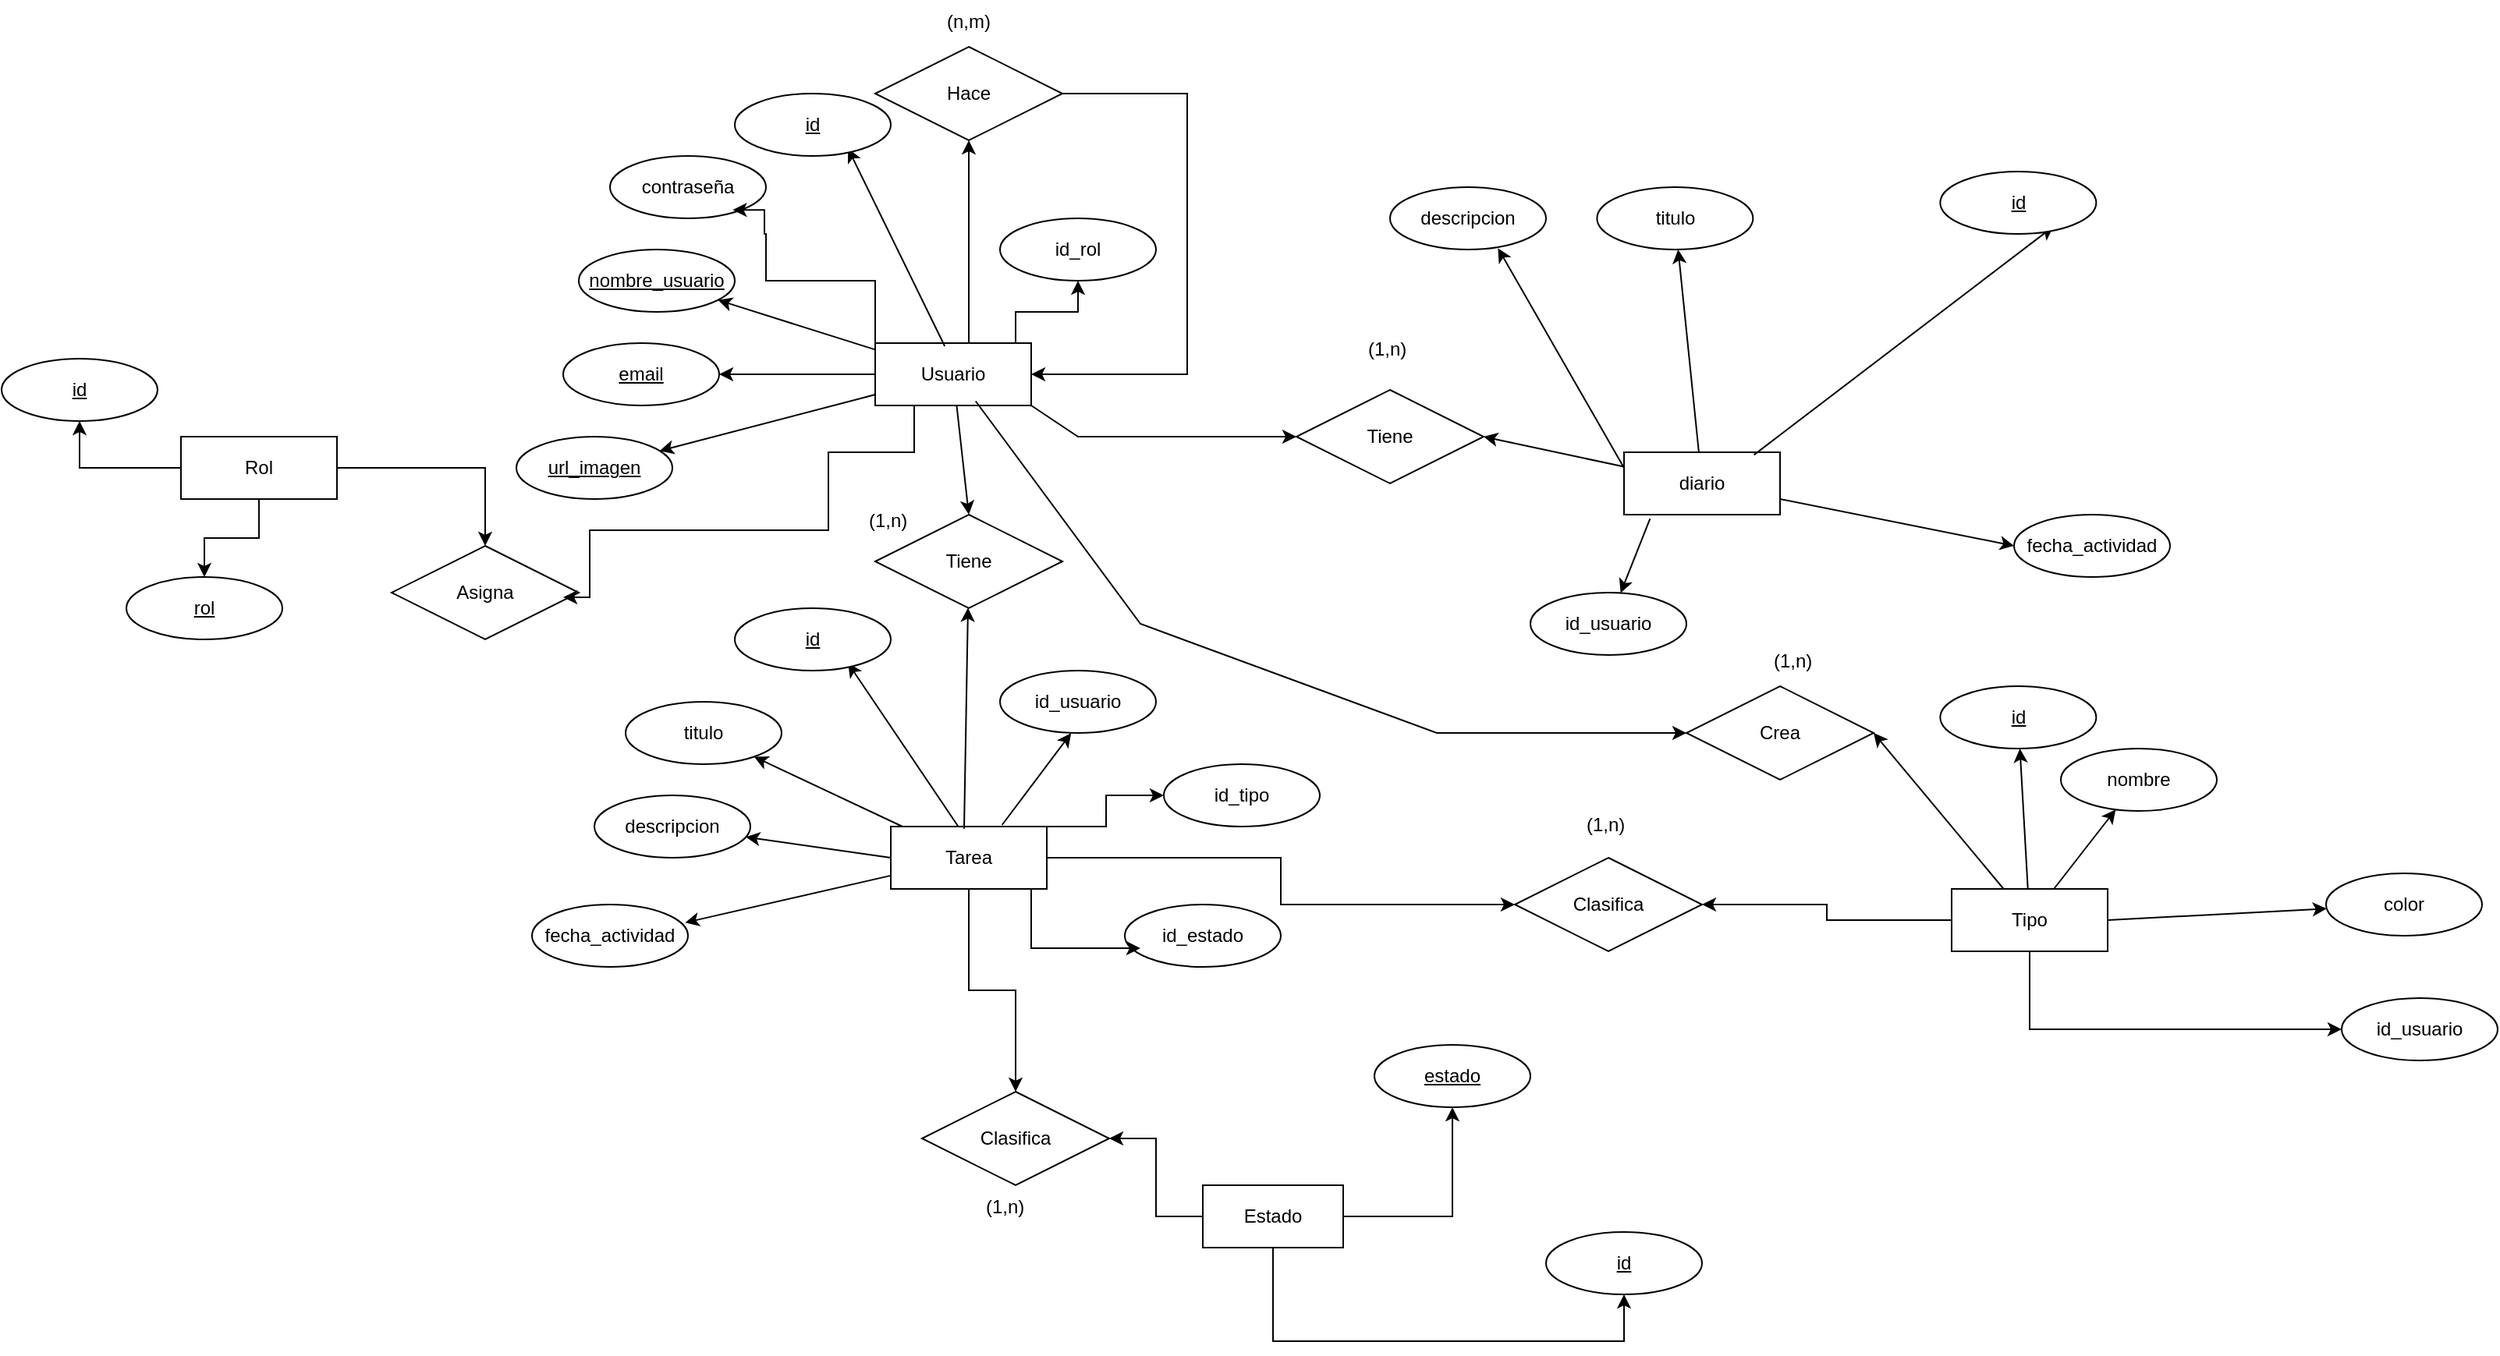 <mxfile version="26.0.3">
  <diagram id="R2lEEEUBdFMjLlhIrx00" name="Page-1">
    <mxGraphModel dx="603" dy="323" grid="1" gridSize="10" guides="1" tooltips="1" connect="1" arrows="1" fold="1" page="1" pageScale="1" pageWidth="850" pageHeight="1100" math="0" shadow="0" extFonts="Permanent Marker^https://fonts.googleapis.com/css?family=Permanent+Marker">
      <root>
        <mxCell id="0" />
        <mxCell id="1" parent="0" />
        <mxCell id="SbTGMap7O2Ixag9LzvXe-46" style="edgeStyle=orthogonalEdgeStyle;rounded=0;orthogonalLoop=1;jettySize=auto;html=1;" parent="1" source="lFk9IerQNJr3fiCkYtgy-4" target="SbTGMap7O2Ixag9LzvXe-45" edge="1">
          <mxGeometry relative="1" as="geometry">
            <Array as="points">
              <mxPoint x="960" y="310" />
              <mxPoint x="1000" y="310" />
            </Array>
          </mxGeometry>
        </mxCell>
        <mxCell id="lFk9IerQNJr3fiCkYtgy-4" value="Usuario" style="whiteSpace=wrap;html=1;align=center;" parent="1" vertex="1">
          <mxGeometry x="870" y="330" width="100" height="40" as="geometry" />
        </mxCell>
        <mxCell id="lFk9IerQNJr3fiCkYtgy-6" value="" style="endArrow=classic;html=1;rounded=0;" parent="1" source="lFk9IerQNJr3fiCkYtgy-4" target="NmL-R6ynL0MaM2KYXEnL-1" edge="1">
          <mxGeometry width="50" height="50" relative="1" as="geometry">
            <mxPoint x="920" y="480" as="sourcePoint" />
            <mxPoint x="784.839" y="294.346" as="targetPoint" />
          </mxGeometry>
        </mxCell>
        <mxCell id="lFk9IerQNJr3fiCkYtgy-11" value="" style="endArrow=classic;html=1;rounded=0;exitX=0.446;exitY=0.05;exitDx=0;exitDy=0;entryX=0.726;entryY=0.88;entryDx=0;entryDy=0;exitPerimeter=0;entryPerimeter=0;" parent="1" source="lFk9IerQNJr3fiCkYtgy-4" target="lFk9IerQNJr3fiCkYtgy-12" edge="1">
          <mxGeometry width="50" height="50" relative="1" as="geometry">
            <mxPoint x="890" y="450" as="sourcePoint" />
            <mxPoint x="940" y="400" as="targetPoint" />
          </mxGeometry>
        </mxCell>
        <mxCell id="lFk9IerQNJr3fiCkYtgy-12" value="id" style="ellipse;whiteSpace=wrap;html=1;align=center;fontStyle=4;" parent="1" vertex="1">
          <mxGeometry x="780" y="170" width="100" height="40" as="geometry" />
        </mxCell>
        <mxCell id="lFk9IerQNJr3fiCkYtgy-13" value="url_imagen" style="ellipse;whiteSpace=wrap;html=1;align=center;fontStyle=4;" parent="1" vertex="1">
          <mxGeometry x="640" y="390" width="100" height="40" as="geometry" />
        </mxCell>
        <mxCell id="lFk9IerQNJr3fiCkYtgy-14" value="" style="endArrow=classic;html=1;rounded=0;" parent="1" source="lFk9IerQNJr3fiCkYtgy-4" target="lFk9IerQNJr3fiCkYtgy-13" edge="1">
          <mxGeometry width="50" height="50" relative="1" as="geometry">
            <mxPoint x="930" y="380" as="sourcePoint" />
            <mxPoint x="880" y="510" as="targetPoint" />
          </mxGeometry>
        </mxCell>
        <mxCell id="lFk9IerQNJr3fiCkYtgy-16" value="" style="endArrow=classic;html=1;rounded=0;exitX=0;exitY=0.5;exitDx=0;exitDy=0;" parent="1" source="lFk9IerQNJr3fiCkYtgy-4" target="SbTGMap7O2Ixag9LzvXe-36" edge="1">
          <mxGeometry width="50" height="50" relative="1" as="geometry">
            <mxPoint x="860" y="350" as="sourcePoint" />
            <mxPoint x="779.308" y="343.315" as="targetPoint" />
          </mxGeometry>
        </mxCell>
        <mxCell id="lFk9IerQNJr3fiCkYtgy-18" value="Hace" style="shape=rhombus;perimeter=rhombusPerimeter;whiteSpace=wrap;html=1;align=center;" parent="1" vertex="1">
          <mxGeometry x="870" y="140" width="120" height="60" as="geometry" />
        </mxCell>
        <mxCell id="lFk9IerQNJr3fiCkYtgy-19" value="(n,m)" style="text;strokeColor=none;fillColor=none;spacingLeft=4;spacingRight=4;overflow=hidden;rotatable=0;points=[[0,0.5],[1,0.5]];portConstraint=eastwest;fontSize=12;whiteSpace=wrap;html=1;" parent="1" vertex="1">
          <mxGeometry x="910" y="110" width="40" height="30" as="geometry" />
        </mxCell>
        <mxCell id="lFk9IerQNJr3fiCkYtgy-20" value="" style="endArrow=classic;html=1;rounded=0;entryX=0.5;entryY=1;entryDx=0;entryDy=0;" parent="1" target="lFk9IerQNJr3fiCkYtgy-18" edge="1">
          <mxGeometry width="50" height="50" relative="1" as="geometry">
            <mxPoint x="930" y="330" as="sourcePoint" />
            <mxPoint x="980" y="280" as="targetPoint" />
          </mxGeometry>
        </mxCell>
        <mxCell id="lFk9IerQNJr3fiCkYtgy-21" value="" style="endArrow=classic;html=1;rounded=0;entryX=1;entryY=0.5;entryDx=0;entryDy=0;" parent="1" source="lFk9IerQNJr3fiCkYtgy-18" target="lFk9IerQNJr3fiCkYtgy-4" edge="1">
          <mxGeometry width="50" height="50" relative="1" as="geometry">
            <mxPoint x="990" y="220" as="sourcePoint" />
            <mxPoint x="1070" y="360" as="targetPoint" />
            <Array as="points">
              <mxPoint x="1070" y="170" />
              <mxPoint x="1070" y="350" />
            </Array>
          </mxGeometry>
        </mxCell>
        <mxCell id="lFk9IerQNJr3fiCkYtgy-22" value="titulo" style="ellipse;whiteSpace=wrap;html=1;align=center;" parent="1" vertex="1">
          <mxGeometry x="710" y="560" width="100" height="40" as="geometry" />
        </mxCell>
        <mxCell id="lFk9IerQNJr3fiCkYtgy-23" value="" style="endArrow=classic;html=1;rounded=0;" parent="1" source="lFk9IerQNJr3fiCkYtgy-32" target="lFk9IerQNJr3fiCkYtgy-22" edge="1">
          <mxGeometry width="50" height="50" relative="1" as="geometry">
            <mxPoint x="930" y="780" as="sourcePoint" />
            <mxPoint x="980" y="730" as="targetPoint" />
          </mxGeometry>
        </mxCell>
        <mxCell id="lFk9IerQNJr3fiCkYtgy-25" value="" style="endArrow=classic;html=1;rounded=0;exitX=0.446;exitY=0.05;exitDx=0;exitDy=0;entryX=0.726;entryY=0.88;entryDx=0;entryDy=0;exitPerimeter=0;entryPerimeter=0;" parent="1" source="lFk9IerQNJr3fiCkYtgy-32" target="lFk9IerQNJr3fiCkYtgy-31" edge="1">
          <mxGeometry width="50" height="50" relative="1" as="geometry">
            <mxPoint x="900" y="750" as="sourcePoint" />
            <mxPoint x="950" y="700" as="targetPoint" />
          </mxGeometry>
        </mxCell>
        <mxCell id="lFk9IerQNJr3fiCkYtgy-26" value="" style="endArrow=classic;html=1;rounded=0;entryX=0.982;entryY=0.29;entryDx=0;entryDy=0;entryPerimeter=0;" parent="1" source="lFk9IerQNJr3fiCkYtgy-32" target="lFk9IerQNJr3fiCkYtgy-34" edge="1">
          <mxGeometry width="50" height="50" relative="1" as="geometry">
            <mxPoint x="940" y="680" as="sourcePoint" />
            <mxPoint x="743.994" y="700.496" as="targetPoint" />
          </mxGeometry>
        </mxCell>
        <mxCell id="lFk9IerQNJr3fiCkYtgy-27" value="descripcion" style="ellipse;whiteSpace=wrap;html=1;align=center;" parent="1" vertex="1">
          <mxGeometry x="690" y="620" width="100" height="40" as="geometry" />
        </mxCell>
        <mxCell id="lFk9IerQNJr3fiCkYtgy-28" value="" style="endArrow=classic;html=1;rounded=0;exitX=0;exitY=0.5;exitDx=0;exitDy=0;" parent="1" source="lFk9IerQNJr3fiCkYtgy-32" target="lFk9IerQNJr3fiCkYtgy-27" edge="1">
          <mxGeometry width="50" height="50" relative="1" as="geometry">
            <mxPoint x="870" y="650" as="sourcePoint" />
            <mxPoint x="805" y="604" as="targetPoint" />
          </mxGeometry>
        </mxCell>
        <mxCell id="lFk9IerQNJr3fiCkYtgy-31" value="id" style="ellipse;whiteSpace=wrap;html=1;align=center;fontStyle=4;" parent="1" vertex="1">
          <mxGeometry x="780" y="500" width="100" height="40" as="geometry" />
        </mxCell>
        <mxCell id="SbTGMap7O2Ixag9LzvXe-13" style="edgeStyle=orthogonalEdgeStyle;rounded=0;orthogonalLoop=1;jettySize=auto;html=1;exitX=1;exitY=0.5;exitDx=0;exitDy=0;" parent="1" source="lFk9IerQNJr3fiCkYtgy-32" target="SbTGMap7O2Ixag9LzvXe-12" edge="1">
          <mxGeometry relative="1" as="geometry" />
        </mxCell>
        <mxCell id="SbTGMap7O2Ixag9LzvXe-16" style="edgeStyle=orthogonalEdgeStyle;rounded=0;orthogonalLoop=1;jettySize=auto;html=1;" parent="1" source="lFk9IerQNJr3fiCkYtgy-32" target="SbTGMap7O2Ixag9LzvXe-15" edge="1">
          <mxGeometry relative="1" as="geometry" />
        </mxCell>
        <mxCell id="SbTGMap7O2Ixag9LzvXe-32" style="edgeStyle=orthogonalEdgeStyle;rounded=0;orthogonalLoop=1;jettySize=auto;html=1;" parent="1" source="lFk9IerQNJr3fiCkYtgy-32" target="SbTGMap7O2Ixag9LzvXe-31" edge="1">
          <mxGeometry relative="1" as="geometry">
            <Array as="points">
              <mxPoint x="1018" y="640" />
              <mxPoint x="1018" y="620" />
            </Array>
          </mxGeometry>
        </mxCell>
        <mxCell id="lFk9IerQNJr3fiCkYtgy-32" value="Tarea" style="whiteSpace=wrap;html=1;align=center;" parent="1" vertex="1">
          <mxGeometry x="880" y="640" width="100" height="40" as="geometry" />
        </mxCell>
        <mxCell id="lFk9IerQNJr3fiCkYtgy-34" value="fecha_actividad" style="ellipse;whiteSpace=wrap;html=1;align=center;" parent="1" vertex="1">
          <mxGeometry x="650" y="690" width="100" height="40" as="geometry" />
        </mxCell>
        <mxCell id="lFk9IerQNJr3fiCkYtgy-40" value="Tiene" style="shape=rhombus;perimeter=rhombusPerimeter;whiteSpace=wrap;html=1;align=center;" parent="1" vertex="1">
          <mxGeometry x="870" y="440" width="120" height="60" as="geometry" />
        </mxCell>
        <mxCell id="lFk9IerQNJr3fiCkYtgy-41" value="" style="endArrow=classic;html=1;rounded=0;exitX=0.47;exitY=0.035;exitDx=0;exitDy=0;exitPerimeter=0;" parent="1" source="lFk9IerQNJr3fiCkYtgy-32" target="lFk9IerQNJr3fiCkYtgy-40" edge="1">
          <mxGeometry width="50" height="50" relative="1" as="geometry">
            <mxPoint x="935" y="640" as="sourcePoint" />
            <mxPoint x="935" y="510" as="targetPoint" />
          </mxGeometry>
        </mxCell>
        <mxCell id="lFk9IerQNJr3fiCkYtgy-42" value="" style="endArrow=classic;html=1;rounded=0;entryX=0.5;entryY=0;entryDx=0;entryDy=0;" parent="1" source="lFk9IerQNJr3fiCkYtgy-4" target="lFk9IerQNJr3fiCkYtgy-40" edge="1">
          <mxGeometry width="50" height="50" relative="1" as="geometry">
            <mxPoint x="940" y="340" as="sourcePoint" />
            <mxPoint x="940" y="210" as="targetPoint" />
          </mxGeometry>
        </mxCell>
        <mxCell id="lFk9IerQNJr3fiCkYtgy-43" value="Crea" style="shape=rhombus;perimeter=rhombusPerimeter;whiteSpace=wrap;html=1;align=center;" parent="1" vertex="1">
          <mxGeometry x="1390" y="550" width="120" height="60" as="geometry" />
        </mxCell>
        <mxCell id="lFk9IerQNJr3fiCkYtgy-44" value="(1,n)" style="text;strokeColor=none;fillColor=none;spacingLeft=4;spacingRight=4;overflow=hidden;rotatable=0;points=[[0,0.5],[1,0.5]];portConstraint=eastwest;fontSize=12;whiteSpace=wrap;html=1;" parent="1" vertex="1">
          <mxGeometry x="860" y="430" width="40" height="30" as="geometry" />
        </mxCell>
        <mxCell id="lFk9IerQNJr3fiCkYtgy-45" value="" style="endArrow=classic;html=1;rounded=0;entryX=0;entryY=0.5;entryDx=0;entryDy=0;exitX=0.644;exitY=0.931;exitDx=0;exitDy=0;exitPerimeter=0;" parent="1" source="lFk9IerQNJr3fiCkYtgy-4" target="lFk9IerQNJr3fiCkYtgy-43" edge="1">
          <mxGeometry width="50" height="50" relative="1" as="geometry">
            <mxPoint x="1100" y="510" as="sourcePoint" />
            <mxPoint x="1444" y="290" as="targetPoint" />
            <Array as="points">
              <mxPoint x="1040" y="510" />
              <mxPoint x="1230" y="580" />
            </Array>
          </mxGeometry>
        </mxCell>
        <mxCell id="SbTGMap7O2Ixag9LzvXe-14" style="edgeStyle=orthogonalEdgeStyle;rounded=0;orthogonalLoop=1;jettySize=auto;html=1;" parent="1" source="lFk9IerQNJr3fiCkYtgy-48" target="SbTGMap7O2Ixag9LzvXe-12" edge="1">
          <mxGeometry relative="1" as="geometry" />
        </mxCell>
        <mxCell id="SbTGMap7O2Ixag9LzvXe-26" style="edgeStyle=orthogonalEdgeStyle;rounded=0;orthogonalLoop=1;jettySize=auto;html=1;entryX=0;entryY=0.5;entryDx=0;entryDy=0;" parent="1" source="lFk9IerQNJr3fiCkYtgy-48" target="SbTGMap7O2Ixag9LzvXe-37" edge="1">
          <mxGeometry relative="1" as="geometry">
            <mxPoint x="1810" y="770" as="targetPoint" />
            <Array as="points">
              <mxPoint x="1610" y="770" />
            </Array>
          </mxGeometry>
        </mxCell>
        <mxCell id="lFk9IerQNJr3fiCkYtgy-48" value="Tipo" style="whiteSpace=wrap;html=1;align=center;" parent="1" vertex="1">
          <mxGeometry x="1560" y="680" width="100" height="40" as="geometry" />
        </mxCell>
        <mxCell id="lFk9IerQNJr3fiCkYtgy-49" value="" style="endArrow=classic;html=1;rounded=0;exitX=1;exitY=0.5;exitDx=0;exitDy=0;" parent="1" source="lFk9IerQNJr3fiCkYtgy-48" target="lFk9IerQNJr3fiCkYtgy-50" edge="1">
          <mxGeometry width="50" height="50" relative="1" as="geometry">
            <mxPoint x="1395" y="710" as="sourcePoint" />
            <mxPoint x="1330" y="664" as="targetPoint" />
          </mxGeometry>
        </mxCell>
        <mxCell id="lFk9IerQNJr3fiCkYtgy-50" value="color" style="ellipse;whiteSpace=wrap;html=1;align=center;" parent="1" vertex="1">
          <mxGeometry x="1800" y="670" width="100" height="40" as="geometry" />
        </mxCell>
        <mxCell id="lFk9IerQNJr3fiCkYtgy-51" value="nombre" style="ellipse;whiteSpace=wrap;html=1;align=center;" parent="1" vertex="1">
          <mxGeometry x="1630" y="590" width="100" height="40" as="geometry" />
        </mxCell>
        <mxCell id="lFk9IerQNJr3fiCkYtgy-52" value="" style="endArrow=classic;html=1;rounded=0;" parent="1" source="lFk9IerQNJr3fiCkYtgy-48" target="lFk9IerQNJr3fiCkYtgy-51" edge="1">
          <mxGeometry width="50" height="50" relative="1" as="geometry">
            <mxPoint x="1455" y="840" as="sourcePoint" />
            <mxPoint x="1505" y="790" as="targetPoint" />
          </mxGeometry>
        </mxCell>
        <mxCell id="lFk9IerQNJr3fiCkYtgy-53" value="id" style="ellipse;whiteSpace=wrap;html=1;align=center;fontStyle=4;" parent="1" vertex="1">
          <mxGeometry x="1552.68" y="550" width="100" height="40" as="geometry" />
        </mxCell>
        <mxCell id="lFk9IerQNJr3fiCkYtgy-54" value="" style="endArrow=classic;html=1;rounded=0;" parent="1" source="lFk9IerQNJr3fiCkYtgy-48" target="lFk9IerQNJr3fiCkYtgy-53" edge="1">
          <mxGeometry width="50" height="50" relative="1" as="geometry">
            <mxPoint x="1423" y="710" as="sourcePoint" />
            <mxPoint x="1327" y="665" as="targetPoint" />
          </mxGeometry>
        </mxCell>
        <mxCell id="lFk9IerQNJr3fiCkYtgy-57" value="" style="endArrow=classic;html=1;rounded=0;entryX=1;entryY=0.5;entryDx=0;entryDy=0;" parent="1" source="lFk9IerQNJr3fiCkYtgy-48" target="lFk9IerQNJr3fiCkYtgy-43" edge="1">
          <mxGeometry width="50" height="50" relative="1" as="geometry">
            <mxPoint x="1447" y="451" as="sourcePoint" />
            <mxPoint x="1455" y="600" as="targetPoint" />
          </mxGeometry>
        </mxCell>
        <mxCell id="lFk9IerQNJr3fiCkYtgy-58" value="(1,n)" style="text;strokeColor=none;fillColor=none;spacingLeft=4;spacingRight=4;overflow=hidden;rotatable=0;points=[[0,0.5],[1,0.5]];portConstraint=eastwest;fontSize=12;whiteSpace=wrap;html=1;" parent="1" vertex="1">
          <mxGeometry x="1440" y="520" width="40" height="30" as="geometry" />
        </mxCell>
        <mxCell id="lFk9IerQNJr3fiCkYtgy-60" value="diario" style="whiteSpace=wrap;html=1;align=center;" parent="1" vertex="1">
          <mxGeometry x="1350" y="400" width="100" height="40" as="geometry" />
        </mxCell>
        <mxCell id="lFk9IerQNJr3fiCkYtgy-62" value="fecha_actividad" style="ellipse;whiteSpace=wrap;html=1;align=center;" parent="1" vertex="1">
          <mxGeometry x="1600" y="440" width="100" height="40" as="geometry" />
        </mxCell>
        <mxCell id="lFk9IerQNJr3fiCkYtgy-63" value="" style="endArrow=classic;html=1;rounded=0;entryX=0;entryY=0.5;entryDx=0;entryDy=0;" parent="1" source="lFk9IerQNJr3fiCkYtgy-60" target="lFk9IerQNJr3fiCkYtgy-62" edge="1">
          <mxGeometry width="50" height="50" relative="1" as="geometry">
            <mxPoint x="1432.68" y="400" as="sourcePoint" />
            <mxPoint x="1236.674" y="420.496" as="targetPoint" />
          </mxGeometry>
        </mxCell>
        <mxCell id="lFk9IerQNJr3fiCkYtgy-65" value="descripcion" style="ellipse;whiteSpace=wrap;html=1;align=center;" parent="1" vertex="1">
          <mxGeometry x="1200" y="230" width="100" height="40" as="geometry" />
        </mxCell>
        <mxCell id="lFk9IerQNJr3fiCkYtgy-66" value="titulo" style="ellipse;whiteSpace=wrap;html=1;align=center;" parent="1" vertex="1">
          <mxGeometry x="1332.68" y="230" width="100" height="40" as="geometry" />
        </mxCell>
        <mxCell id="lFk9IerQNJr3fiCkYtgy-67" value="" style="endArrow=classic;html=1;rounded=0;" parent="1" source="lFk9IerQNJr3fiCkYtgy-60" target="lFk9IerQNJr3fiCkYtgy-66" edge="1">
          <mxGeometry width="50" height="50" relative="1" as="geometry">
            <mxPoint x="1422.68" y="500" as="sourcePoint" />
            <mxPoint x="1472.68" y="450" as="targetPoint" />
          </mxGeometry>
        </mxCell>
        <mxCell id="lFk9IerQNJr3fiCkYtgy-68" value="" style="endArrow=classic;html=1;rounded=0;exitX=0.833;exitY=0.042;exitDx=0;exitDy=0;entryX=0.726;entryY=0.88;entryDx=0;entryDy=0;exitPerimeter=0;entryPerimeter=0;" parent="1" source="lFk9IerQNJr3fiCkYtgy-60" target="lFk9IerQNJr3fiCkYtgy-69" edge="1">
          <mxGeometry width="50" height="50" relative="1" as="geometry">
            <mxPoint x="1392.68" y="470" as="sourcePoint" />
            <mxPoint x="1442.68" y="420" as="targetPoint" />
          </mxGeometry>
        </mxCell>
        <mxCell id="lFk9IerQNJr3fiCkYtgy-69" value="id" style="ellipse;whiteSpace=wrap;html=1;align=center;fontStyle=4;" parent="1" vertex="1">
          <mxGeometry x="1552.68" y="220" width="100" height="40" as="geometry" />
        </mxCell>
        <mxCell id="lFk9IerQNJr3fiCkYtgy-70" value="" style="endArrow=classic;html=1;rounded=0;exitX=0;exitY=0.25;exitDx=0;exitDy=0;entryX=0.692;entryY=0.979;entryDx=0;entryDy=0;entryPerimeter=0;" parent="1" source="lFk9IerQNJr3fiCkYtgy-60" target="lFk9IerQNJr3fiCkYtgy-65" edge="1">
          <mxGeometry width="50" height="50" relative="1" as="geometry">
            <mxPoint x="1390.68" y="370" as="sourcePoint" />
            <mxPoint x="1269.999" y="258.762" as="targetPoint" />
          </mxGeometry>
        </mxCell>
        <mxCell id="lFk9IerQNJr3fiCkYtgy-72" value="" style="endArrow=classic;html=1;rounded=0;entryX=0.456;entryY=1.003;entryDx=0;entryDy=0;exitX=0.713;exitY=-0.025;exitDx=0;exitDy=0;entryPerimeter=0;exitPerimeter=0;" parent="1" source="lFk9IerQNJr3fiCkYtgy-32" target="SbTGMap7O2Ixag9LzvXe-28" edge="1">
          <mxGeometry width="50" height="50" relative="1" as="geometry">
            <mxPoint x="935" y="652" as="sourcePoint" />
            <mxPoint x="994.854" y="584.226" as="targetPoint" />
          </mxGeometry>
        </mxCell>
        <mxCell id="lFk9IerQNJr3fiCkYtgy-74" value="" style="endArrow=classic;html=1;rounded=0;exitX=0.167;exitY=1.063;exitDx=0;exitDy=0;exitPerimeter=0;" parent="1" source="lFk9IerQNJr3fiCkYtgy-60" target="SbTGMap7O2Ixag9LzvXe-33" edge="1">
          <mxGeometry width="50" height="50" relative="1" as="geometry">
            <mxPoint x="1382.68" y="401" as="sourcePoint" />
            <mxPoint x="1344.38" y="487.52" as="targetPoint" />
          </mxGeometry>
        </mxCell>
        <mxCell id="lFk9IerQNJr3fiCkYtgy-75" value="Tiene" style="shape=rhombus;perimeter=rhombusPerimeter;whiteSpace=wrap;html=1;align=center;" parent="1" vertex="1">
          <mxGeometry x="1140" y="360" width="120" height="60" as="geometry" />
        </mxCell>
        <mxCell id="lFk9IerQNJr3fiCkYtgy-76" value="" style="endArrow=classic;html=1;rounded=0;exitX=1;exitY=1;exitDx=0;exitDy=0;" parent="1" source="lFk9IerQNJr3fiCkYtgy-4" target="lFk9IerQNJr3fiCkYtgy-75" edge="1">
          <mxGeometry width="50" height="50" relative="1" as="geometry">
            <mxPoint x="932" y="380" as="sourcePoint" />
            <mxPoint x="1120" y="420" as="targetPoint" />
            <Array as="points">
              <mxPoint x="1000" y="390" />
            </Array>
          </mxGeometry>
        </mxCell>
        <mxCell id="lFk9IerQNJr3fiCkYtgy-77" value="" style="endArrow=classic;html=1;rounded=0;entryX=1;entryY=0.5;entryDx=0;entryDy=0;" parent="1" source="lFk9IerQNJr3fiCkYtgy-60" target="lFk9IerQNJr3fiCkYtgy-75" edge="1">
          <mxGeometry width="50" height="50" relative="1" as="geometry">
            <mxPoint x="932" y="380" as="sourcePoint" />
            <mxPoint x="940" y="450" as="targetPoint" />
          </mxGeometry>
        </mxCell>
        <mxCell id="SbTGMap7O2Ixag9LzvXe-12" value="Clasifica" style="shape=rhombus;perimeter=rhombusPerimeter;whiteSpace=wrap;html=1;align=center;" parent="1" vertex="1">
          <mxGeometry x="1280" y="660" width="120" height="60" as="geometry" />
        </mxCell>
        <mxCell id="SbTGMap7O2Ixag9LzvXe-15" value="Clasifica" style="shape=rhombus;perimeter=rhombusPerimeter;whiteSpace=wrap;html=1;align=center;" parent="1" vertex="1">
          <mxGeometry x="900" y="810" width="120" height="60" as="geometry" />
        </mxCell>
        <mxCell id="SbTGMap7O2Ixag9LzvXe-18" style="edgeStyle=orthogonalEdgeStyle;rounded=0;orthogonalLoop=1;jettySize=auto;html=1;" parent="1" source="SbTGMap7O2Ixag9LzvXe-17" target="SbTGMap7O2Ixag9LzvXe-15" edge="1">
          <mxGeometry relative="1" as="geometry" />
        </mxCell>
        <mxCell id="SbTGMap7O2Ixag9LzvXe-19" style="edgeStyle=orthogonalEdgeStyle;rounded=0;orthogonalLoop=1;jettySize=auto;html=1;entryX=0.5;entryY=1;entryDx=0;entryDy=0;" parent="1" source="SbTGMap7O2Ixag9LzvXe-17" target="NmL-R6ynL0MaM2KYXEnL-3" edge="1">
          <mxGeometry relative="1" as="geometry">
            <mxPoint x="1230" y="830" as="targetPoint" />
          </mxGeometry>
        </mxCell>
        <mxCell id="SbTGMap7O2Ixag9LzvXe-23" style="edgeStyle=orthogonalEdgeStyle;rounded=0;orthogonalLoop=1;jettySize=auto;html=1;entryX=0.5;entryY=1;entryDx=0;entryDy=0;" parent="1" source="SbTGMap7O2Ixag9LzvXe-17" target="SbTGMap7O2Ixag9LzvXe-21" edge="1">
          <mxGeometry relative="1" as="geometry">
            <mxPoint x="1150" y="970" as="targetPoint" />
            <Array as="points">
              <mxPoint x="1125" y="970" />
              <mxPoint x="1350" y="970" />
            </Array>
          </mxGeometry>
        </mxCell>
        <mxCell id="SbTGMap7O2Ixag9LzvXe-17" value="Estado" style="whiteSpace=wrap;html=1;align=center;" parent="1" vertex="1">
          <mxGeometry x="1080" y="870" width="90" height="40" as="geometry" />
        </mxCell>
        <mxCell id="SbTGMap7O2Ixag9LzvXe-21" value="id" style="ellipse;whiteSpace=wrap;html=1;align=center;fontStyle=4;" parent="1" vertex="1">
          <mxGeometry x="1300.0" y="900" width="100" height="40" as="geometry" />
        </mxCell>
        <mxCell id="SbTGMap7O2Ixag9LzvXe-24" value="(1,n)" style="text;strokeColor=none;fillColor=none;spacingLeft=4;spacingRight=4;overflow=hidden;rotatable=0;points=[[0,0.5],[1,0.5]];portConstraint=eastwest;fontSize=12;whiteSpace=wrap;html=1;" parent="1" vertex="1">
          <mxGeometry x="935" y="870" width="40" height="30" as="geometry" />
        </mxCell>
        <mxCell id="SbTGMap7O2Ixag9LzvXe-28" value="id_usuario" style="ellipse;whiteSpace=wrap;html=1;align=center;" parent="1" vertex="1">
          <mxGeometry x="950" y="540" width="100" height="40" as="geometry" />
        </mxCell>
        <mxCell id="SbTGMap7O2Ixag9LzvXe-29" value="id_estado" style="ellipse;whiteSpace=wrap;html=1;align=center;" parent="1" vertex="1">
          <mxGeometry x="1030" y="690" width="100" height="40" as="geometry" />
        </mxCell>
        <mxCell id="SbTGMap7O2Ixag9LzvXe-30" style="edgeStyle=orthogonalEdgeStyle;rounded=0;orthogonalLoop=1;jettySize=auto;html=1;entryX=0.1;entryY=0.7;entryDx=0;entryDy=0;entryPerimeter=0;" parent="1" source="lFk9IerQNJr3fiCkYtgy-32" target="SbTGMap7O2Ixag9LzvXe-29" edge="1">
          <mxGeometry relative="1" as="geometry">
            <Array as="points">
              <mxPoint x="970" y="718" />
            </Array>
          </mxGeometry>
        </mxCell>
        <mxCell id="SbTGMap7O2Ixag9LzvXe-31" value="id_tipo" style="ellipse;whiteSpace=wrap;html=1;align=center;" parent="1" vertex="1">
          <mxGeometry x="1055" y="600" width="100" height="40" as="geometry" />
        </mxCell>
        <mxCell id="SbTGMap7O2Ixag9LzvXe-33" value="id_usuario" style="ellipse;whiteSpace=wrap;html=1;align=center;" parent="1" vertex="1">
          <mxGeometry x="1290" y="490" width="100" height="40" as="geometry" />
        </mxCell>
        <mxCell id="SbTGMap7O2Ixag9LzvXe-34" value="(1,n)" style="text;strokeColor=none;fillColor=none;spacingLeft=4;spacingRight=4;overflow=hidden;rotatable=0;points=[[0,0.5],[1,0.5]];portConstraint=eastwest;fontSize=12;whiteSpace=wrap;html=1;" parent="1" vertex="1">
          <mxGeometry x="1180" y="320" width="40" height="30" as="geometry" />
        </mxCell>
        <mxCell id="SbTGMap7O2Ixag9LzvXe-35" value="(1,n)" style="text;strokeColor=none;fillColor=none;spacingLeft=4;spacingRight=4;overflow=hidden;rotatable=0;points=[[0,0.5],[1,0.5]];portConstraint=eastwest;fontSize=12;whiteSpace=wrap;html=1;" parent="1" vertex="1">
          <mxGeometry x="1320" y="625" width="40" height="30" as="geometry" />
        </mxCell>
        <mxCell id="SbTGMap7O2Ixag9LzvXe-36" value="email" style="ellipse;whiteSpace=wrap;html=1;align=center;fontStyle=4;" parent="1" vertex="1">
          <mxGeometry x="670" y="330" width="100" height="40" as="geometry" />
        </mxCell>
        <mxCell id="SbTGMap7O2Ixag9LzvXe-37" value="id_usuario" style="ellipse;whiteSpace=wrap;html=1;align=center;" parent="1" vertex="1">
          <mxGeometry x="1810" y="750" width="100" height="40" as="geometry" />
        </mxCell>
        <mxCell id="SbTGMap7O2Ixag9LzvXe-38" value="Asigna" style="shape=rhombus;perimeter=rhombusPerimeter;whiteSpace=wrap;html=1;align=center;" parent="1" vertex="1">
          <mxGeometry x="560" y="460" width="120" height="60" as="geometry" />
        </mxCell>
        <mxCell id="SbTGMap7O2Ixag9LzvXe-41" style="edgeStyle=orthogonalEdgeStyle;rounded=0;orthogonalLoop=1;jettySize=auto;html=1;" parent="1" source="SbTGMap7O2Ixag9LzvXe-39" target="SbTGMap7O2Ixag9LzvXe-38" edge="1">
          <mxGeometry relative="1" as="geometry" />
        </mxCell>
        <mxCell id="SbTGMap7O2Ixag9LzvXe-43" style="edgeStyle=orthogonalEdgeStyle;rounded=0;orthogonalLoop=1;jettySize=auto;html=1;" parent="1" source="SbTGMap7O2Ixag9LzvXe-39" target="SbTGMap7O2Ixag9LzvXe-40" edge="1">
          <mxGeometry relative="1" as="geometry" />
        </mxCell>
        <mxCell id="SbTGMap7O2Ixag9LzvXe-39" value="Rol" style="whiteSpace=wrap;html=1;align=center;" parent="1" vertex="1">
          <mxGeometry x="425" y="390" width="100" height="40" as="geometry" />
        </mxCell>
        <mxCell id="SbTGMap7O2Ixag9LzvXe-40" value="id" style="ellipse;whiteSpace=wrap;html=1;align=center;fontStyle=4;" parent="1" vertex="1">
          <mxGeometry x="310" y="340" width="100" height="40" as="geometry" />
        </mxCell>
        <mxCell id="SbTGMap7O2Ixag9LzvXe-42" style="edgeStyle=orthogonalEdgeStyle;rounded=0;orthogonalLoop=1;jettySize=auto;html=1;entryX=0.917;entryY=0.55;entryDx=0;entryDy=0;entryPerimeter=0;exitX=0.25;exitY=1;exitDx=0;exitDy=0;" parent="1" source="lFk9IerQNJr3fiCkYtgy-4" target="SbTGMap7O2Ixag9LzvXe-38" edge="1">
          <mxGeometry relative="1" as="geometry">
            <Array as="points">
              <mxPoint x="895" y="400" />
              <mxPoint x="840" y="400" />
              <mxPoint x="840" y="450" />
              <mxPoint x="687" y="450" />
              <mxPoint x="687" y="493" />
            </Array>
          </mxGeometry>
        </mxCell>
        <mxCell id="SbTGMap7O2Ixag9LzvXe-44" style="edgeStyle=orthogonalEdgeStyle;rounded=0;orthogonalLoop=1;jettySize=auto;html=1;entryX=0.5;entryY=0;entryDx=0;entryDy=0;" parent="1" source="SbTGMap7O2Ixag9LzvXe-39" target="NmL-R6ynL0MaM2KYXEnL-2" edge="1">
          <mxGeometry relative="1" as="geometry">
            <mxPoint x="449" y="472.0" as="targetPoint" />
          </mxGeometry>
        </mxCell>
        <mxCell id="SbTGMap7O2Ixag9LzvXe-45" value="id_rol" style="ellipse;whiteSpace=wrap;html=1;align=center;" parent="1" vertex="1">
          <mxGeometry x="950" y="250" width="100" height="40" as="geometry" />
        </mxCell>
        <mxCell id="NmL-R6ynL0MaM2KYXEnL-1" value="nombre_usuario" style="ellipse;whiteSpace=wrap;html=1;align=center;fontStyle=4;" vertex="1" parent="1">
          <mxGeometry x="680" y="270" width="100" height="40" as="geometry" />
        </mxCell>
        <mxCell id="NmL-R6ynL0MaM2KYXEnL-2" value="rol" style="ellipse;whiteSpace=wrap;html=1;align=center;fontStyle=4;" vertex="1" parent="1">
          <mxGeometry x="390" y="480" width="100" height="40" as="geometry" />
        </mxCell>
        <mxCell id="NmL-R6ynL0MaM2KYXEnL-3" value="estado" style="ellipse;whiteSpace=wrap;html=1;align=center;fontStyle=4;" vertex="1" parent="1">
          <mxGeometry x="1190.0" y="780" width="100" height="40" as="geometry" />
        </mxCell>
        <mxCell id="NmL-R6ynL0MaM2KYXEnL-4" value="contraseña" style="ellipse;whiteSpace=wrap;html=1;align=center;" vertex="1" parent="1">
          <mxGeometry x="700" y="210" width="100" height="40" as="geometry" />
        </mxCell>
        <mxCell id="NmL-R6ynL0MaM2KYXEnL-5" style="edgeStyle=orthogonalEdgeStyle;rounded=0;orthogonalLoop=1;jettySize=auto;html=1;entryX=0.787;entryY=0.865;entryDx=0;entryDy=0;entryPerimeter=0;" edge="1" parent="1" source="lFk9IerQNJr3fiCkYtgy-4" target="NmL-R6ynL0MaM2KYXEnL-4">
          <mxGeometry relative="1" as="geometry">
            <Array as="points">
              <mxPoint x="870" y="290" />
              <mxPoint x="800" y="290" />
              <mxPoint x="800" y="260" />
              <mxPoint x="799" y="260" />
            </Array>
          </mxGeometry>
        </mxCell>
      </root>
    </mxGraphModel>
  </diagram>
</mxfile>
